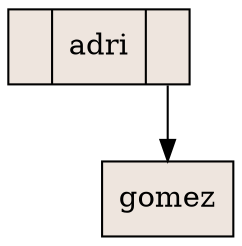 digraph ArbolAVL{
 rankdir=TB;
 node [shape = record, style=filled, fillcolor=seashell2];
nodo0 [ label ="<C0>|adri|<C1>"];
nodo1 [ label ="gomez"];
nodo0:C1->nodo1
}

